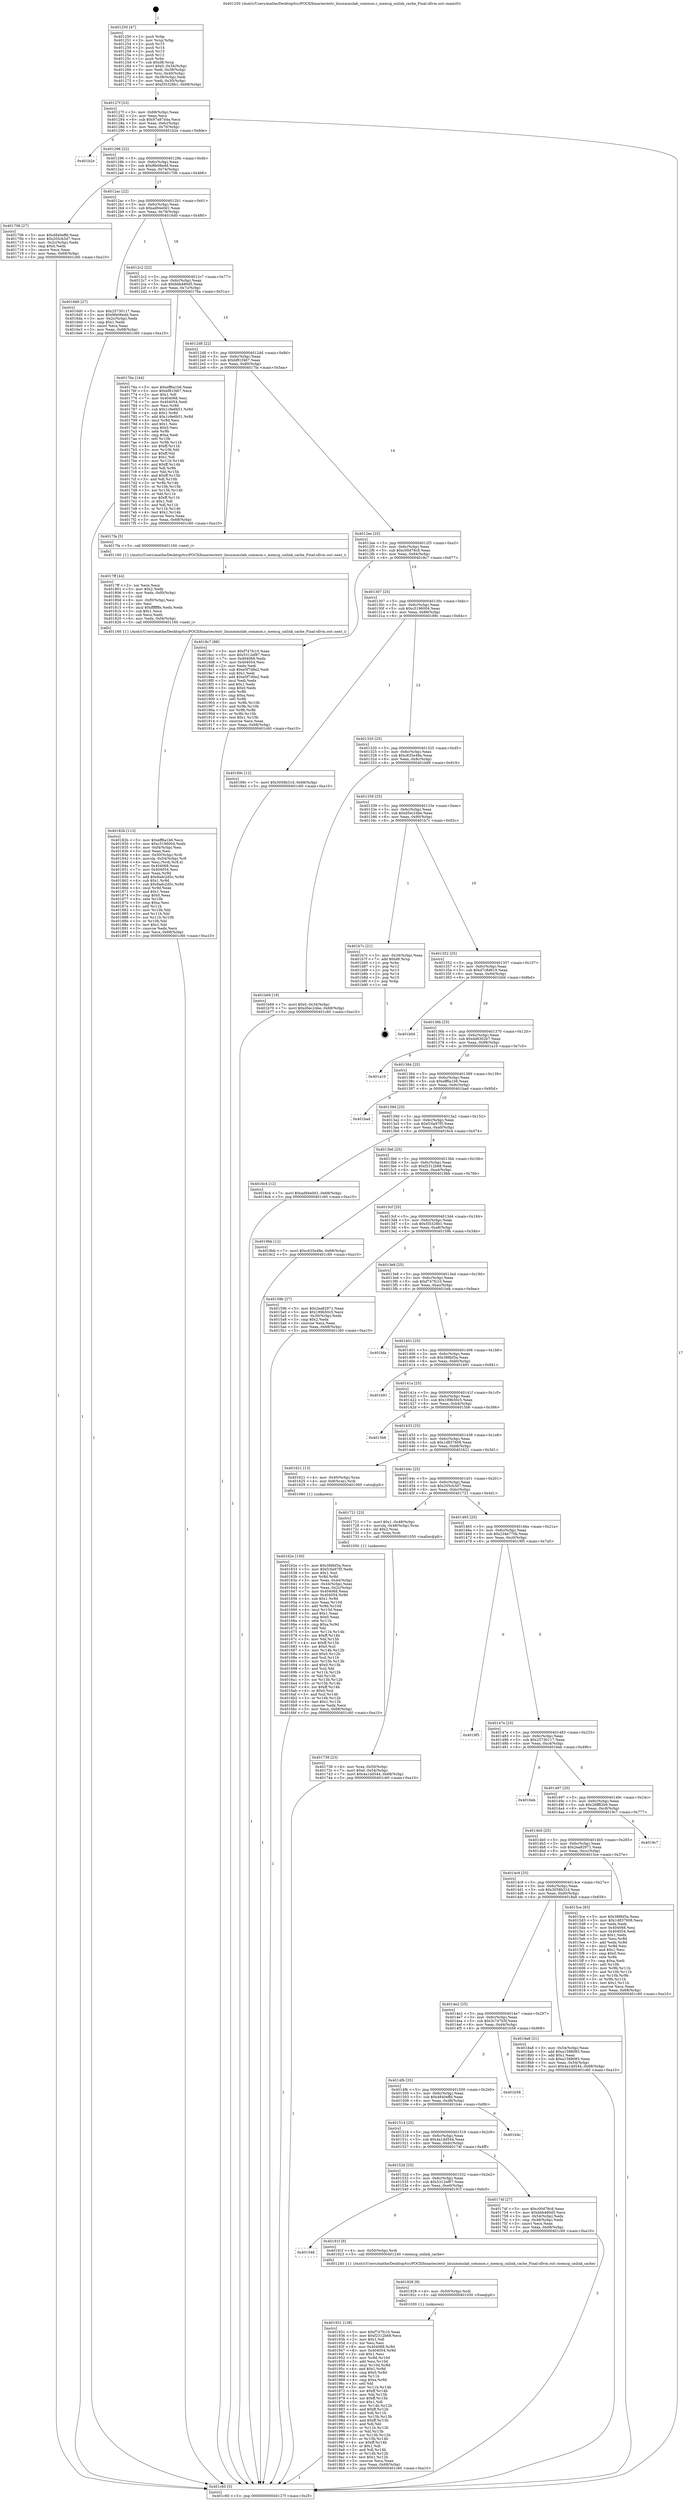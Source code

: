 digraph "0x401250" {
  label = "0x401250 (/mnt/c/Users/mathe/Desktop/tcc/POCII/binaries/extr_linuxmmslab_common.c_memcg_unlink_cache_Final-ollvm.out::main(0))"
  labelloc = "t"
  node[shape=record]

  Entry [label="",width=0.3,height=0.3,shape=circle,fillcolor=black,style=filled]
  "0x40127f" [label="{
     0x40127f [23]\l
     | [instrs]\l
     &nbsp;&nbsp;0x40127f \<+3\>: mov -0x68(%rbp),%eax\l
     &nbsp;&nbsp;0x401282 \<+2\>: mov %eax,%ecx\l
     &nbsp;&nbsp;0x401284 \<+6\>: sub $0x97a87d4a,%ecx\l
     &nbsp;&nbsp;0x40128a \<+3\>: mov %eax,-0x6c(%rbp)\l
     &nbsp;&nbsp;0x40128d \<+3\>: mov %ecx,-0x70(%rbp)\l
     &nbsp;&nbsp;0x401290 \<+6\>: je 0000000000401b2e \<main+0x8de\>\l
  }"]
  "0x401b2e" [label="{
     0x401b2e\l
  }", style=dashed]
  "0x401296" [label="{
     0x401296 [22]\l
     | [instrs]\l
     &nbsp;&nbsp;0x401296 \<+5\>: jmp 000000000040129b \<main+0x4b\>\l
     &nbsp;&nbsp;0x40129b \<+3\>: mov -0x6c(%rbp),%eax\l
     &nbsp;&nbsp;0x40129e \<+5\>: sub $0x9fe08edd,%eax\l
     &nbsp;&nbsp;0x4012a3 \<+3\>: mov %eax,-0x74(%rbp)\l
     &nbsp;&nbsp;0x4012a6 \<+6\>: je 0000000000401706 \<main+0x4b6\>\l
  }"]
  Exit [label="",width=0.3,height=0.3,shape=circle,fillcolor=black,style=filled,peripheries=2]
  "0x401706" [label="{
     0x401706 [27]\l
     | [instrs]\l
     &nbsp;&nbsp;0x401706 \<+5\>: mov $0x4840effd,%eax\l
     &nbsp;&nbsp;0x40170b \<+5\>: mov $0x205cb3d7,%ecx\l
     &nbsp;&nbsp;0x401710 \<+3\>: mov -0x2c(%rbp),%edx\l
     &nbsp;&nbsp;0x401713 \<+3\>: cmp $0x0,%edx\l
     &nbsp;&nbsp;0x401716 \<+3\>: cmove %ecx,%eax\l
     &nbsp;&nbsp;0x401719 \<+3\>: mov %eax,-0x68(%rbp)\l
     &nbsp;&nbsp;0x40171c \<+5\>: jmp 0000000000401c60 \<main+0xa10\>\l
  }"]
  "0x4012ac" [label="{
     0x4012ac [22]\l
     | [instrs]\l
     &nbsp;&nbsp;0x4012ac \<+5\>: jmp 00000000004012b1 \<main+0x61\>\l
     &nbsp;&nbsp;0x4012b1 \<+3\>: mov -0x6c(%rbp),%eax\l
     &nbsp;&nbsp;0x4012b4 \<+5\>: sub $0xad94e0d1,%eax\l
     &nbsp;&nbsp;0x4012b9 \<+3\>: mov %eax,-0x78(%rbp)\l
     &nbsp;&nbsp;0x4012bc \<+6\>: je 00000000004016d0 \<main+0x480\>\l
  }"]
  "0x401931" [label="{
     0x401931 [138]\l
     | [instrs]\l
     &nbsp;&nbsp;0x401931 \<+5\>: mov $0xf747fc10,%eax\l
     &nbsp;&nbsp;0x401936 \<+5\>: mov $0xf2312b68,%ecx\l
     &nbsp;&nbsp;0x40193b \<+2\>: mov $0x1,%dl\l
     &nbsp;&nbsp;0x40193d \<+2\>: xor %esi,%esi\l
     &nbsp;&nbsp;0x40193f \<+8\>: mov 0x404068,%r8d\l
     &nbsp;&nbsp;0x401947 \<+8\>: mov 0x404054,%r9d\l
     &nbsp;&nbsp;0x40194f \<+3\>: sub $0x1,%esi\l
     &nbsp;&nbsp;0x401952 \<+3\>: mov %r8d,%r10d\l
     &nbsp;&nbsp;0x401955 \<+3\>: add %esi,%r10d\l
     &nbsp;&nbsp;0x401958 \<+4\>: imul %r10d,%r8d\l
     &nbsp;&nbsp;0x40195c \<+4\>: and $0x1,%r8d\l
     &nbsp;&nbsp;0x401960 \<+4\>: cmp $0x0,%r8d\l
     &nbsp;&nbsp;0x401964 \<+4\>: sete %r11b\l
     &nbsp;&nbsp;0x401968 \<+4\>: cmp $0xa,%r9d\l
     &nbsp;&nbsp;0x40196c \<+3\>: setl %bl\l
     &nbsp;&nbsp;0x40196f \<+3\>: mov %r11b,%r14b\l
     &nbsp;&nbsp;0x401972 \<+4\>: xor $0xff,%r14b\l
     &nbsp;&nbsp;0x401976 \<+3\>: mov %bl,%r15b\l
     &nbsp;&nbsp;0x401979 \<+4\>: xor $0xff,%r15b\l
     &nbsp;&nbsp;0x40197d \<+3\>: xor $0x1,%dl\l
     &nbsp;&nbsp;0x401980 \<+3\>: mov %r14b,%r12b\l
     &nbsp;&nbsp;0x401983 \<+4\>: and $0xff,%r12b\l
     &nbsp;&nbsp;0x401987 \<+3\>: and %dl,%r11b\l
     &nbsp;&nbsp;0x40198a \<+3\>: mov %r15b,%r13b\l
     &nbsp;&nbsp;0x40198d \<+4\>: and $0xff,%r13b\l
     &nbsp;&nbsp;0x401991 \<+2\>: and %dl,%bl\l
     &nbsp;&nbsp;0x401993 \<+3\>: or %r11b,%r12b\l
     &nbsp;&nbsp;0x401996 \<+3\>: or %bl,%r13b\l
     &nbsp;&nbsp;0x401999 \<+3\>: xor %r13b,%r12b\l
     &nbsp;&nbsp;0x40199c \<+3\>: or %r15b,%r14b\l
     &nbsp;&nbsp;0x40199f \<+4\>: xor $0xff,%r14b\l
     &nbsp;&nbsp;0x4019a3 \<+3\>: or $0x1,%dl\l
     &nbsp;&nbsp;0x4019a6 \<+3\>: and %dl,%r14b\l
     &nbsp;&nbsp;0x4019a9 \<+3\>: or %r14b,%r12b\l
     &nbsp;&nbsp;0x4019ac \<+4\>: test $0x1,%r12b\l
     &nbsp;&nbsp;0x4019b0 \<+3\>: cmovne %ecx,%eax\l
     &nbsp;&nbsp;0x4019b3 \<+3\>: mov %eax,-0x68(%rbp)\l
     &nbsp;&nbsp;0x4019b6 \<+5\>: jmp 0000000000401c60 \<main+0xa10\>\l
  }"]
  "0x4016d0" [label="{
     0x4016d0 [27]\l
     | [instrs]\l
     &nbsp;&nbsp;0x4016d0 \<+5\>: mov $0x25730117,%eax\l
     &nbsp;&nbsp;0x4016d5 \<+5\>: mov $0x9fe08edd,%ecx\l
     &nbsp;&nbsp;0x4016da \<+3\>: mov -0x2c(%rbp),%edx\l
     &nbsp;&nbsp;0x4016dd \<+3\>: cmp $0x1,%edx\l
     &nbsp;&nbsp;0x4016e0 \<+3\>: cmovl %ecx,%eax\l
     &nbsp;&nbsp;0x4016e3 \<+3\>: mov %eax,-0x68(%rbp)\l
     &nbsp;&nbsp;0x4016e6 \<+5\>: jmp 0000000000401c60 \<main+0xa10\>\l
  }"]
  "0x4012c2" [label="{
     0x4012c2 [22]\l
     | [instrs]\l
     &nbsp;&nbsp;0x4012c2 \<+5\>: jmp 00000000004012c7 \<main+0x77\>\l
     &nbsp;&nbsp;0x4012c7 \<+3\>: mov -0x6c(%rbp),%eax\l
     &nbsp;&nbsp;0x4012ca \<+5\>: sub $0xbbb480d5,%eax\l
     &nbsp;&nbsp;0x4012cf \<+3\>: mov %eax,-0x7c(%rbp)\l
     &nbsp;&nbsp;0x4012d2 \<+6\>: je 000000000040176a \<main+0x51a\>\l
  }"]
  "0x401928" [label="{
     0x401928 [9]\l
     | [instrs]\l
     &nbsp;&nbsp;0x401928 \<+4\>: mov -0x50(%rbp),%rdi\l
     &nbsp;&nbsp;0x40192c \<+5\>: call 0000000000401030 \<free@plt\>\l
     | [calls]\l
     &nbsp;&nbsp;0x401030 \{1\} (unknown)\l
  }"]
  "0x40176a" [label="{
     0x40176a [144]\l
     | [instrs]\l
     &nbsp;&nbsp;0x40176a \<+5\>: mov $0xeff6a1b6,%eax\l
     &nbsp;&nbsp;0x40176f \<+5\>: mov $0xbf81f467,%ecx\l
     &nbsp;&nbsp;0x401774 \<+2\>: mov $0x1,%dl\l
     &nbsp;&nbsp;0x401776 \<+7\>: mov 0x404068,%esi\l
     &nbsp;&nbsp;0x40177d \<+7\>: mov 0x404054,%edi\l
     &nbsp;&nbsp;0x401784 \<+3\>: mov %esi,%r8d\l
     &nbsp;&nbsp;0x401787 \<+7\>: sub $0x1c9e6b51,%r8d\l
     &nbsp;&nbsp;0x40178e \<+4\>: sub $0x1,%r8d\l
     &nbsp;&nbsp;0x401792 \<+7\>: add $0x1c9e6b51,%r8d\l
     &nbsp;&nbsp;0x401799 \<+4\>: imul %r8d,%esi\l
     &nbsp;&nbsp;0x40179d \<+3\>: and $0x1,%esi\l
     &nbsp;&nbsp;0x4017a0 \<+3\>: cmp $0x0,%esi\l
     &nbsp;&nbsp;0x4017a3 \<+4\>: sete %r9b\l
     &nbsp;&nbsp;0x4017a7 \<+3\>: cmp $0xa,%edi\l
     &nbsp;&nbsp;0x4017aa \<+4\>: setl %r10b\l
     &nbsp;&nbsp;0x4017ae \<+3\>: mov %r9b,%r11b\l
     &nbsp;&nbsp;0x4017b1 \<+4\>: xor $0xff,%r11b\l
     &nbsp;&nbsp;0x4017b5 \<+3\>: mov %r10b,%bl\l
     &nbsp;&nbsp;0x4017b8 \<+3\>: xor $0xff,%bl\l
     &nbsp;&nbsp;0x4017bb \<+3\>: xor $0x1,%dl\l
     &nbsp;&nbsp;0x4017be \<+3\>: mov %r11b,%r14b\l
     &nbsp;&nbsp;0x4017c1 \<+4\>: and $0xff,%r14b\l
     &nbsp;&nbsp;0x4017c5 \<+3\>: and %dl,%r9b\l
     &nbsp;&nbsp;0x4017c8 \<+3\>: mov %bl,%r15b\l
     &nbsp;&nbsp;0x4017cb \<+4\>: and $0xff,%r15b\l
     &nbsp;&nbsp;0x4017cf \<+3\>: and %dl,%r10b\l
     &nbsp;&nbsp;0x4017d2 \<+3\>: or %r9b,%r14b\l
     &nbsp;&nbsp;0x4017d5 \<+3\>: or %r10b,%r15b\l
     &nbsp;&nbsp;0x4017d8 \<+3\>: xor %r15b,%r14b\l
     &nbsp;&nbsp;0x4017db \<+3\>: or %bl,%r11b\l
     &nbsp;&nbsp;0x4017de \<+4\>: xor $0xff,%r11b\l
     &nbsp;&nbsp;0x4017e2 \<+3\>: or $0x1,%dl\l
     &nbsp;&nbsp;0x4017e5 \<+3\>: and %dl,%r11b\l
     &nbsp;&nbsp;0x4017e8 \<+3\>: or %r11b,%r14b\l
     &nbsp;&nbsp;0x4017eb \<+4\>: test $0x1,%r14b\l
     &nbsp;&nbsp;0x4017ef \<+3\>: cmovne %ecx,%eax\l
     &nbsp;&nbsp;0x4017f2 \<+3\>: mov %eax,-0x68(%rbp)\l
     &nbsp;&nbsp;0x4017f5 \<+5\>: jmp 0000000000401c60 \<main+0xa10\>\l
  }"]
  "0x4012d8" [label="{
     0x4012d8 [22]\l
     | [instrs]\l
     &nbsp;&nbsp;0x4012d8 \<+5\>: jmp 00000000004012dd \<main+0x8d\>\l
     &nbsp;&nbsp;0x4012dd \<+3\>: mov -0x6c(%rbp),%eax\l
     &nbsp;&nbsp;0x4012e0 \<+5\>: sub $0xbf81f467,%eax\l
     &nbsp;&nbsp;0x4012e5 \<+3\>: mov %eax,-0x80(%rbp)\l
     &nbsp;&nbsp;0x4012e8 \<+6\>: je 00000000004017fa \<main+0x5aa\>\l
  }"]
  "0x401546" [label="{
     0x401546\l
  }", style=dashed]
  "0x4017fa" [label="{
     0x4017fa [5]\l
     | [instrs]\l
     &nbsp;&nbsp;0x4017fa \<+5\>: call 0000000000401160 \<next_i\>\l
     | [calls]\l
     &nbsp;&nbsp;0x401160 \{1\} (/mnt/c/Users/mathe/Desktop/tcc/POCII/binaries/extr_linuxmmslab_common.c_memcg_unlink_cache_Final-ollvm.out::next_i)\l
  }"]
  "0x4012ee" [label="{
     0x4012ee [25]\l
     | [instrs]\l
     &nbsp;&nbsp;0x4012ee \<+5\>: jmp 00000000004012f3 \<main+0xa3\>\l
     &nbsp;&nbsp;0x4012f3 \<+3\>: mov -0x6c(%rbp),%eax\l
     &nbsp;&nbsp;0x4012f6 \<+5\>: sub $0xc00d78c8,%eax\l
     &nbsp;&nbsp;0x4012fb \<+6\>: mov %eax,-0x84(%rbp)\l
     &nbsp;&nbsp;0x401301 \<+6\>: je 00000000004018c7 \<main+0x677\>\l
  }"]
  "0x40191f" [label="{
     0x40191f [9]\l
     | [instrs]\l
     &nbsp;&nbsp;0x40191f \<+4\>: mov -0x50(%rbp),%rdi\l
     &nbsp;&nbsp;0x401923 \<+5\>: call 0000000000401240 \<memcg_unlink_cache\>\l
     | [calls]\l
     &nbsp;&nbsp;0x401240 \{1\} (/mnt/c/Users/mathe/Desktop/tcc/POCII/binaries/extr_linuxmmslab_common.c_memcg_unlink_cache_Final-ollvm.out::memcg_unlink_cache)\l
  }"]
  "0x4018c7" [label="{
     0x4018c7 [88]\l
     | [instrs]\l
     &nbsp;&nbsp;0x4018c7 \<+5\>: mov $0xf747fc10,%eax\l
     &nbsp;&nbsp;0x4018cc \<+5\>: mov $0x5312ef87,%ecx\l
     &nbsp;&nbsp;0x4018d1 \<+7\>: mov 0x404068,%edx\l
     &nbsp;&nbsp;0x4018d8 \<+7\>: mov 0x404054,%esi\l
     &nbsp;&nbsp;0x4018df \<+2\>: mov %edx,%edi\l
     &nbsp;&nbsp;0x4018e1 \<+6\>: sub $0xe5f7d9a2,%edi\l
     &nbsp;&nbsp;0x4018e7 \<+3\>: sub $0x1,%edi\l
     &nbsp;&nbsp;0x4018ea \<+6\>: add $0xe5f7d9a2,%edi\l
     &nbsp;&nbsp;0x4018f0 \<+3\>: imul %edi,%edx\l
     &nbsp;&nbsp;0x4018f3 \<+3\>: and $0x1,%edx\l
     &nbsp;&nbsp;0x4018f6 \<+3\>: cmp $0x0,%edx\l
     &nbsp;&nbsp;0x4018f9 \<+4\>: sete %r8b\l
     &nbsp;&nbsp;0x4018fd \<+3\>: cmp $0xa,%esi\l
     &nbsp;&nbsp;0x401900 \<+4\>: setl %r9b\l
     &nbsp;&nbsp;0x401904 \<+3\>: mov %r8b,%r10b\l
     &nbsp;&nbsp;0x401907 \<+3\>: and %r9b,%r10b\l
     &nbsp;&nbsp;0x40190a \<+3\>: xor %r9b,%r8b\l
     &nbsp;&nbsp;0x40190d \<+3\>: or %r8b,%r10b\l
     &nbsp;&nbsp;0x401910 \<+4\>: test $0x1,%r10b\l
     &nbsp;&nbsp;0x401914 \<+3\>: cmovne %ecx,%eax\l
     &nbsp;&nbsp;0x401917 \<+3\>: mov %eax,-0x68(%rbp)\l
     &nbsp;&nbsp;0x40191a \<+5\>: jmp 0000000000401c60 \<main+0xa10\>\l
  }"]
  "0x401307" [label="{
     0x401307 [25]\l
     | [instrs]\l
     &nbsp;&nbsp;0x401307 \<+5\>: jmp 000000000040130c \<main+0xbc\>\l
     &nbsp;&nbsp;0x40130c \<+3\>: mov -0x6c(%rbp),%eax\l
     &nbsp;&nbsp;0x40130f \<+5\>: sub $0xc5196004,%eax\l
     &nbsp;&nbsp;0x401314 \<+6\>: mov %eax,-0x88(%rbp)\l
     &nbsp;&nbsp;0x40131a \<+6\>: je 000000000040189c \<main+0x64c\>\l
  }"]
  "0x40182b" [label="{
     0x40182b [113]\l
     | [instrs]\l
     &nbsp;&nbsp;0x40182b \<+5\>: mov $0xeff6a1b6,%ecx\l
     &nbsp;&nbsp;0x401830 \<+5\>: mov $0xc5196004,%edx\l
     &nbsp;&nbsp;0x401835 \<+6\>: mov -0xf4(%rbp),%esi\l
     &nbsp;&nbsp;0x40183b \<+3\>: imul %eax,%esi\l
     &nbsp;&nbsp;0x40183e \<+4\>: mov -0x50(%rbp),%rdi\l
     &nbsp;&nbsp;0x401842 \<+4\>: movslq -0x54(%rbp),%r8\l
     &nbsp;&nbsp;0x401846 \<+4\>: mov %esi,(%rdi,%r8,4)\l
     &nbsp;&nbsp;0x40184a \<+7\>: mov 0x404068,%eax\l
     &nbsp;&nbsp;0x401851 \<+7\>: mov 0x404054,%esi\l
     &nbsp;&nbsp;0x401858 \<+3\>: mov %eax,%r9d\l
     &nbsp;&nbsp;0x40185b \<+7\>: add $0x9adc2d5c,%r9d\l
     &nbsp;&nbsp;0x401862 \<+4\>: sub $0x1,%r9d\l
     &nbsp;&nbsp;0x401866 \<+7\>: sub $0x9adc2d5c,%r9d\l
     &nbsp;&nbsp;0x40186d \<+4\>: imul %r9d,%eax\l
     &nbsp;&nbsp;0x401871 \<+3\>: and $0x1,%eax\l
     &nbsp;&nbsp;0x401874 \<+3\>: cmp $0x0,%eax\l
     &nbsp;&nbsp;0x401877 \<+4\>: sete %r10b\l
     &nbsp;&nbsp;0x40187b \<+3\>: cmp $0xa,%esi\l
     &nbsp;&nbsp;0x40187e \<+4\>: setl %r11b\l
     &nbsp;&nbsp;0x401882 \<+3\>: mov %r10b,%bl\l
     &nbsp;&nbsp;0x401885 \<+3\>: and %r11b,%bl\l
     &nbsp;&nbsp;0x401888 \<+3\>: xor %r11b,%r10b\l
     &nbsp;&nbsp;0x40188b \<+3\>: or %r10b,%bl\l
     &nbsp;&nbsp;0x40188e \<+3\>: test $0x1,%bl\l
     &nbsp;&nbsp;0x401891 \<+3\>: cmovne %edx,%ecx\l
     &nbsp;&nbsp;0x401894 \<+3\>: mov %ecx,-0x68(%rbp)\l
     &nbsp;&nbsp;0x401897 \<+5\>: jmp 0000000000401c60 \<main+0xa10\>\l
  }"]
  "0x40189c" [label="{
     0x40189c [12]\l
     | [instrs]\l
     &nbsp;&nbsp;0x40189c \<+7\>: movl $0x3058b31d,-0x68(%rbp)\l
     &nbsp;&nbsp;0x4018a3 \<+5\>: jmp 0000000000401c60 \<main+0xa10\>\l
  }"]
  "0x401320" [label="{
     0x401320 [25]\l
     | [instrs]\l
     &nbsp;&nbsp;0x401320 \<+5\>: jmp 0000000000401325 \<main+0xd5\>\l
     &nbsp;&nbsp;0x401325 \<+3\>: mov -0x6c(%rbp),%eax\l
     &nbsp;&nbsp;0x401328 \<+5\>: sub $0xc635e48e,%eax\l
     &nbsp;&nbsp;0x40132d \<+6\>: mov %eax,-0x8c(%rbp)\l
     &nbsp;&nbsp;0x401333 \<+6\>: je 0000000000401b69 \<main+0x919\>\l
  }"]
  "0x4017ff" [label="{
     0x4017ff [44]\l
     | [instrs]\l
     &nbsp;&nbsp;0x4017ff \<+2\>: xor %ecx,%ecx\l
     &nbsp;&nbsp;0x401801 \<+5\>: mov $0x2,%edx\l
     &nbsp;&nbsp;0x401806 \<+6\>: mov %edx,-0xf0(%rbp)\l
     &nbsp;&nbsp;0x40180c \<+1\>: cltd\l
     &nbsp;&nbsp;0x40180d \<+6\>: mov -0xf0(%rbp),%esi\l
     &nbsp;&nbsp;0x401813 \<+2\>: idiv %esi\l
     &nbsp;&nbsp;0x401815 \<+6\>: imul $0xfffffffe,%edx,%edx\l
     &nbsp;&nbsp;0x40181b \<+3\>: sub $0x1,%ecx\l
     &nbsp;&nbsp;0x40181e \<+2\>: sub %ecx,%edx\l
     &nbsp;&nbsp;0x401820 \<+6\>: mov %edx,-0xf4(%rbp)\l
     &nbsp;&nbsp;0x401826 \<+5\>: call 0000000000401160 \<next_i\>\l
     | [calls]\l
     &nbsp;&nbsp;0x401160 \{1\} (/mnt/c/Users/mathe/Desktop/tcc/POCII/binaries/extr_linuxmmslab_common.c_memcg_unlink_cache_Final-ollvm.out::next_i)\l
  }"]
  "0x401b69" [label="{
     0x401b69 [19]\l
     | [instrs]\l
     &nbsp;&nbsp;0x401b69 \<+7\>: movl $0x0,-0x34(%rbp)\l
     &nbsp;&nbsp;0x401b70 \<+7\>: movl $0xd5ec24be,-0x68(%rbp)\l
     &nbsp;&nbsp;0x401b77 \<+5\>: jmp 0000000000401c60 \<main+0xa10\>\l
  }"]
  "0x401339" [label="{
     0x401339 [25]\l
     | [instrs]\l
     &nbsp;&nbsp;0x401339 \<+5\>: jmp 000000000040133e \<main+0xee\>\l
     &nbsp;&nbsp;0x40133e \<+3\>: mov -0x6c(%rbp),%eax\l
     &nbsp;&nbsp;0x401341 \<+5\>: sub $0xd5ec24be,%eax\l
     &nbsp;&nbsp;0x401346 \<+6\>: mov %eax,-0x90(%rbp)\l
     &nbsp;&nbsp;0x40134c \<+6\>: je 0000000000401b7c \<main+0x92c\>\l
  }"]
  "0x40152d" [label="{
     0x40152d [25]\l
     | [instrs]\l
     &nbsp;&nbsp;0x40152d \<+5\>: jmp 0000000000401532 \<main+0x2e2\>\l
     &nbsp;&nbsp;0x401532 \<+3\>: mov -0x6c(%rbp),%eax\l
     &nbsp;&nbsp;0x401535 \<+5\>: sub $0x5312ef87,%eax\l
     &nbsp;&nbsp;0x40153a \<+6\>: mov %eax,-0xe0(%rbp)\l
     &nbsp;&nbsp;0x401540 \<+6\>: je 000000000040191f \<main+0x6cf\>\l
  }"]
  "0x401b7c" [label="{
     0x401b7c [21]\l
     | [instrs]\l
     &nbsp;&nbsp;0x401b7c \<+3\>: mov -0x34(%rbp),%eax\l
     &nbsp;&nbsp;0x401b7f \<+7\>: add $0xd8,%rsp\l
     &nbsp;&nbsp;0x401b86 \<+1\>: pop %rbx\l
     &nbsp;&nbsp;0x401b87 \<+2\>: pop %r12\l
     &nbsp;&nbsp;0x401b89 \<+2\>: pop %r13\l
     &nbsp;&nbsp;0x401b8b \<+2\>: pop %r14\l
     &nbsp;&nbsp;0x401b8d \<+2\>: pop %r15\l
     &nbsp;&nbsp;0x401b8f \<+1\>: pop %rbp\l
     &nbsp;&nbsp;0x401b90 \<+1\>: ret\l
  }"]
  "0x401352" [label="{
     0x401352 [25]\l
     | [instrs]\l
     &nbsp;&nbsp;0x401352 \<+5\>: jmp 0000000000401357 \<main+0x107\>\l
     &nbsp;&nbsp;0x401357 \<+3\>: mov -0x6c(%rbp),%eax\l
     &nbsp;&nbsp;0x40135a \<+5\>: sub $0xd7c8d619,%eax\l
     &nbsp;&nbsp;0x40135f \<+6\>: mov %eax,-0x94(%rbp)\l
     &nbsp;&nbsp;0x401365 \<+6\>: je 0000000000401b0d \<main+0x8bd\>\l
  }"]
  "0x40174f" [label="{
     0x40174f [27]\l
     | [instrs]\l
     &nbsp;&nbsp;0x40174f \<+5\>: mov $0xc00d78c8,%eax\l
     &nbsp;&nbsp;0x401754 \<+5\>: mov $0xbbb480d5,%ecx\l
     &nbsp;&nbsp;0x401759 \<+3\>: mov -0x54(%rbp),%edx\l
     &nbsp;&nbsp;0x40175c \<+3\>: cmp -0x48(%rbp),%edx\l
     &nbsp;&nbsp;0x40175f \<+3\>: cmovl %ecx,%eax\l
     &nbsp;&nbsp;0x401762 \<+3\>: mov %eax,-0x68(%rbp)\l
     &nbsp;&nbsp;0x401765 \<+5\>: jmp 0000000000401c60 \<main+0xa10\>\l
  }"]
  "0x401b0d" [label="{
     0x401b0d\l
  }", style=dashed]
  "0x40136b" [label="{
     0x40136b [25]\l
     | [instrs]\l
     &nbsp;&nbsp;0x40136b \<+5\>: jmp 0000000000401370 \<main+0x120\>\l
     &nbsp;&nbsp;0x401370 \<+3\>: mov -0x6c(%rbp),%eax\l
     &nbsp;&nbsp;0x401373 \<+5\>: sub $0xdd6302b7,%eax\l
     &nbsp;&nbsp;0x401378 \<+6\>: mov %eax,-0x98(%rbp)\l
     &nbsp;&nbsp;0x40137e \<+6\>: je 0000000000401a10 \<main+0x7c0\>\l
  }"]
  "0x401514" [label="{
     0x401514 [25]\l
     | [instrs]\l
     &nbsp;&nbsp;0x401514 \<+5\>: jmp 0000000000401519 \<main+0x2c9\>\l
     &nbsp;&nbsp;0x401519 \<+3\>: mov -0x6c(%rbp),%eax\l
     &nbsp;&nbsp;0x40151c \<+5\>: sub $0x4a1dd544,%eax\l
     &nbsp;&nbsp;0x401521 \<+6\>: mov %eax,-0xdc(%rbp)\l
     &nbsp;&nbsp;0x401527 \<+6\>: je 000000000040174f \<main+0x4ff\>\l
  }"]
  "0x401a10" [label="{
     0x401a10\l
  }", style=dashed]
  "0x401384" [label="{
     0x401384 [25]\l
     | [instrs]\l
     &nbsp;&nbsp;0x401384 \<+5\>: jmp 0000000000401389 \<main+0x139\>\l
     &nbsp;&nbsp;0x401389 \<+3\>: mov -0x6c(%rbp),%eax\l
     &nbsp;&nbsp;0x40138c \<+5\>: sub $0xeff6a1b6,%eax\l
     &nbsp;&nbsp;0x401391 \<+6\>: mov %eax,-0x9c(%rbp)\l
     &nbsp;&nbsp;0x401397 \<+6\>: je 0000000000401bad \<main+0x95d\>\l
  }"]
  "0x401b4c" [label="{
     0x401b4c\l
  }", style=dashed]
  "0x401bad" [label="{
     0x401bad\l
  }", style=dashed]
  "0x40139d" [label="{
     0x40139d [25]\l
     | [instrs]\l
     &nbsp;&nbsp;0x40139d \<+5\>: jmp 00000000004013a2 \<main+0x152\>\l
     &nbsp;&nbsp;0x4013a2 \<+3\>: mov -0x6c(%rbp),%eax\l
     &nbsp;&nbsp;0x4013a5 \<+5\>: sub $0xf16a97f5,%eax\l
     &nbsp;&nbsp;0x4013aa \<+6\>: mov %eax,-0xa0(%rbp)\l
     &nbsp;&nbsp;0x4013b0 \<+6\>: je 00000000004016c4 \<main+0x474\>\l
  }"]
  "0x4014fb" [label="{
     0x4014fb [25]\l
     | [instrs]\l
     &nbsp;&nbsp;0x4014fb \<+5\>: jmp 0000000000401500 \<main+0x2b0\>\l
     &nbsp;&nbsp;0x401500 \<+3\>: mov -0x6c(%rbp),%eax\l
     &nbsp;&nbsp;0x401503 \<+5\>: sub $0x4840effd,%eax\l
     &nbsp;&nbsp;0x401508 \<+6\>: mov %eax,-0xd8(%rbp)\l
     &nbsp;&nbsp;0x40150e \<+6\>: je 0000000000401b4c \<main+0x8fc\>\l
  }"]
  "0x4016c4" [label="{
     0x4016c4 [12]\l
     | [instrs]\l
     &nbsp;&nbsp;0x4016c4 \<+7\>: movl $0xad94e0d1,-0x68(%rbp)\l
     &nbsp;&nbsp;0x4016cb \<+5\>: jmp 0000000000401c60 \<main+0xa10\>\l
  }"]
  "0x4013b6" [label="{
     0x4013b6 [25]\l
     | [instrs]\l
     &nbsp;&nbsp;0x4013b6 \<+5\>: jmp 00000000004013bb \<main+0x16b\>\l
     &nbsp;&nbsp;0x4013bb \<+3\>: mov -0x6c(%rbp),%eax\l
     &nbsp;&nbsp;0x4013be \<+5\>: sub $0xf2312b68,%eax\l
     &nbsp;&nbsp;0x4013c3 \<+6\>: mov %eax,-0xa4(%rbp)\l
     &nbsp;&nbsp;0x4013c9 \<+6\>: je 00000000004019bb \<main+0x76b\>\l
  }"]
  "0x401b58" [label="{
     0x401b58\l
  }", style=dashed]
  "0x4019bb" [label="{
     0x4019bb [12]\l
     | [instrs]\l
     &nbsp;&nbsp;0x4019bb \<+7\>: movl $0xc635e48e,-0x68(%rbp)\l
     &nbsp;&nbsp;0x4019c2 \<+5\>: jmp 0000000000401c60 \<main+0xa10\>\l
  }"]
  "0x4013cf" [label="{
     0x4013cf [25]\l
     | [instrs]\l
     &nbsp;&nbsp;0x4013cf \<+5\>: jmp 00000000004013d4 \<main+0x184\>\l
     &nbsp;&nbsp;0x4013d4 \<+3\>: mov -0x6c(%rbp),%eax\l
     &nbsp;&nbsp;0x4013d7 \<+5\>: sub $0xf35328b1,%eax\l
     &nbsp;&nbsp;0x4013dc \<+6\>: mov %eax,-0xa8(%rbp)\l
     &nbsp;&nbsp;0x4013e2 \<+6\>: je 000000000040159b \<main+0x34b\>\l
  }"]
  "0x4014e2" [label="{
     0x4014e2 [25]\l
     | [instrs]\l
     &nbsp;&nbsp;0x4014e2 \<+5\>: jmp 00000000004014e7 \<main+0x297\>\l
     &nbsp;&nbsp;0x4014e7 \<+3\>: mov -0x6c(%rbp),%eax\l
     &nbsp;&nbsp;0x4014ea \<+5\>: sub $0x3c747b5f,%eax\l
     &nbsp;&nbsp;0x4014ef \<+6\>: mov %eax,-0xd4(%rbp)\l
     &nbsp;&nbsp;0x4014f5 \<+6\>: je 0000000000401b58 \<main+0x908\>\l
  }"]
  "0x40159b" [label="{
     0x40159b [27]\l
     | [instrs]\l
     &nbsp;&nbsp;0x40159b \<+5\>: mov $0x2ea82971,%eax\l
     &nbsp;&nbsp;0x4015a0 \<+5\>: mov $0x189b50c5,%ecx\l
     &nbsp;&nbsp;0x4015a5 \<+3\>: mov -0x30(%rbp),%edx\l
     &nbsp;&nbsp;0x4015a8 \<+3\>: cmp $0x2,%edx\l
     &nbsp;&nbsp;0x4015ab \<+3\>: cmovne %ecx,%eax\l
     &nbsp;&nbsp;0x4015ae \<+3\>: mov %eax,-0x68(%rbp)\l
     &nbsp;&nbsp;0x4015b1 \<+5\>: jmp 0000000000401c60 \<main+0xa10\>\l
  }"]
  "0x4013e8" [label="{
     0x4013e8 [25]\l
     | [instrs]\l
     &nbsp;&nbsp;0x4013e8 \<+5\>: jmp 00000000004013ed \<main+0x19d\>\l
     &nbsp;&nbsp;0x4013ed \<+3\>: mov -0x6c(%rbp),%eax\l
     &nbsp;&nbsp;0x4013f0 \<+5\>: sub $0xf747fc10,%eax\l
     &nbsp;&nbsp;0x4013f5 \<+6\>: mov %eax,-0xac(%rbp)\l
     &nbsp;&nbsp;0x4013fb \<+6\>: je 0000000000401bfa \<main+0x9aa\>\l
  }"]
  "0x401c60" [label="{
     0x401c60 [5]\l
     | [instrs]\l
     &nbsp;&nbsp;0x401c60 \<+5\>: jmp 000000000040127f \<main+0x2f\>\l
  }"]
  "0x401250" [label="{
     0x401250 [47]\l
     | [instrs]\l
     &nbsp;&nbsp;0x401250 \<+1\>: push %rbp\l
     &nbsp;&nbsp;0x401251 \<+3\>: mov %rsp,%rbp\l
     &nbsp;&nbsp;0x401254 \<+2\>: push %r15\l
     &nbsp;&nbsp;0x401256 \<+2\>: push %r14\l
     &nbsp;&nbsp;0x401258 \<+2\>: push %r13\l
     &nbsp;&nbsp;0x40125a \<+2\>: push %r12\l
     &nbsp;&nbsp;0x40125c \<+1\>: push %rbx\l
     &nbsp;&nbsp;0x40125d \<+7\>: sub $0xd8,%rsp\l
     &nbsp;&nbsp;0x401264 \<+7\>: movl $0x0,-0x34(%rbp)\l
     &nbsp;&nbsp;0x40126b \<+3\>: mov %edi,-0x38(%rbp)\l
     &nbsp;&nbsp;0x40126e \<+4\>: mov %rsi,-0x40(%rbp)\l
     &nbsp;&nbsp;0x401272 \<+3\>: mov -0x38(%rbp),%edi\l
     &nbsp;&nbsp;0x401275 \<+3\>: mov %edi,-0x30(%rbp)\l
     &nbsp;&nbsp;0x401278 \<+7\>: movl $0xf35328b1,-0x68(%rbp)\l
  }"]
  "0x4018a8" [label="{
     0x4018a8 [31]\l
     | [instrs]\l
     &nbsp;&nbsp;0x4018a8 \<+3\>: mov -0x54(%rbp),%eax\l
     &nbsp;&nbsp;0x4018ab \<+5\>: add $0xa1588083,%eax\l
     &nbsp;&nbsp;0x4018b0 \<+3\>: add $0x1,%eax\l
     &nbsp;&nbsp;0x4018b3 \<+5\>: sub $0xa1588083,%eax\l
     &nbsp;&nbsp;0x4018b8 \<+3\>: mov %eax,-0x54(%rbp)\l
     &nbsp;&nbsp;0x4018bb \<+7\>: movl $0x4a1dd544,-0x68(%rbp)\l
     &nbsp;&nbsp;0x4018c2 \<+5\>: jmp 0000000000401c60 \<main+0xa10\>\l
  }"]
  "0x401bfa" [label="{
     0x401bfa\l
  }", style=dashed]
  "0x401401" [label="{
     0x401401 [25]\l
     | [instrs]\l
     &nbsp;&nbsp;0x401401 \<+5\>: jmp 0000000000401406 \<main+0x1b6\>\l
     &nbsp;&nbsp;0x401406 \<+3\>: mov -0x6c(%rbp),%eax\l
     &nbsp;&nbsp;0x401409 \<+5\>: sub $0x388bf3a,%eax\l
     &nbsp;&nbsp;0x40140e \<+6\>: mov %eax,-0xb0(%rbp)\l
     &nbsp;&nbsp;0x401414 \<+6\>: je 0000000000401b91 \<main+0x941\>\l
  }"]
  "0x401738" [label="{
     0x401738 [23]\l
     | [instrs]\l
     &nbsp;&nbsp;0x401738 \<+4\>: mov %rax,-0x50(%rbp)\l
     &nbsp;&nbsp;0x40173c \<+7\>: movl $0x0,-0x54(%rbp)\l
     &nbsp;&nbsp;0x401743 \<+7\>: movl $0x4a1dd544,-0x68(%rbp)\l
     &nbsp;&nbsp;0x40174a \<+5\>: jmp 0000000000401c60 \<main+0xa10\>\l
  }"]
  "0x401b91" [label="{
     0x401b91\l
  }", style=dashed]
  "0x40141a" [label="{
     0x40141a [25]\l
     | [instrs]\l
     &nbsp;&nbsp;0x40141a \<+5\>: jmp 000000000040141f \<main+0x1cf\>\l
     &nbsp;&nbsp;0x40141f \<+3\>: mov -0x6c(%rbp),%eax\l
     &nbsp;&nbsp;0x401422 \<+5\>: sub $0x189b50c5,%eax\l
     &nbsp;&nbsp;0x401427 \<+6\>: mov %eax,-0xb4(%rbp)\l
     &nbsp;&nbsp;0x40142d \<+6\>: je 00000000004015b6 \<main+0x366\>\l
  }"]
  "0x40162e" [label="{
     0x40162e [150]\l
     | [instrs]\l
     &nbsp;&nbsp;0x40162e \<+5\>: mov $0x388bf3a,%ecx\l
     &nbsp;&nbsp;0x401633 \<+5\>: mov $0xf16a97f5,%edx\l
     &nbsp;&nbsp;0x401638 \<+3\>: mov $0x1,%sil\l
     &nbsp;&nbsp;0x40163b \<+3\>: xor %r8d,%r8d\l
     &nbsp;&nbsp;0x40163e \<+3\>: mov %eax,-0x44(%rbp)\l
     &nbsp;&nbsp;0x401641 \<+3\>: mov -0x44(%rbp),%eax\l
     &nbsp;&nbsp;0x401644 \<+3\>: mov %eax,-0x2c(%rbp)\l
     &nbsp;&nbsp;0x401647 \<+7\>: mov 0x404068,%eax\l
     &nbsp;&nbsp;0x40164e \<+8\>: mov 0x404054,%r9d\l
     &nbsp;&nbsp;0x401656 \<+4\>: sub $0x1,%r8d\l
     &nbsp;&nbsp;0x40165a \<+3\>: mov %eax,%r10d\l
     &nbsp;&nbsp;0x40165d \<+3\>: add %r8d,%r10d\l
     &nbsp;&nbsp;0x401660 \<+4\>: imul %r10d,%eax\l
     &nbsp;&nbsp;0x401664 \<+3\>: and $0x1,%eax\l
     &nbsp;&nbsp;0x401667 \<+3\>: cmp $0x0,%eax\l
     &nbsp;&nbsp;0x40166a \<+4\>: sete %r11b\l
     &nbsp;&nbsp;0x40166e \<+4\>: cmp $0xa,%r9d\l
     &nbsp;&nbsp;0x401672 \<+3\>: setl %bl\l
     &nbsp;&nbsp;0x401675 \<+3\>: mov %r11b,%r14b\l
     &nbsp;&nbsp;0x401678 \<+4\>: xor $0xff,%r14b\l
     &nbsp;&nbsp;0x40167c \<+3\>: mov %bl,%r15b\l
     &nbsp;&nbsp;0x40167f \<+4\>: xor $0xff,%r15b\l
     &nbsp;&nbsp;0x401683 \<+4\>: xor $0x0,%sil\l
     &nbsp;&nbsp;0x401687 \<+3\>: mov %r14b,%r12b\l
     &nbsp;&nbsp;0x40168a \<+4\>: and $0x0,%r12b\l
     &nbsp;&nbsp;0x40168e \<+3\>: and %sil,%r11b\l
     &nbsp;&nbsp;0x401691 \<+3\>: mov %r15b,%r13b\l
     &nbsp;&nbsp;0x401694 \<+4\>: and $0x0,%r13b\l
     &nbsp;&nbsp;0x401698 \<+3\>: and %sil,%bl\l
     &nbsp;&nbsp;0x40169b \<+3\>: or %r11b,%r12b\l
     &nbsp;&nbsp;0x40169e \<+3\>: or %bl,%r13b\l
     &nbsp;&nbsp;0x4016a1 \<+3\>: xor %r13b,%r12b\l
     &nbsp;&nbsp;0x4016a4 \<+3\>: or %r15b,%r14b\l
     &nbsp;&nbsp;0x4016a7 \<+4\>: xor $0xff,%r14b\l
     &nbsp;&nbsp;0x4016ab \<+4\>: or $0x0,%sil\l
     &nbsp;&nbsp;0x4016af \<+3\>: and %sil,%r14b\l
     &nbsp;&nbsp;0x4016b2 \<+3\>: or %r14b,%r12b\l
     &nbsp;&nbsp;0x4016b5 \<+4\>: test $0x1,%r12b\l
     &nbsp;&nbsp;0x4016b9 \<+3\>: cmovne %edx,%ecx\l
     &nbsp;&nbsp;0x4016bc \<+3\>: mov %ecx,-0x68(%rbp)\l
     &nbsp;&nbsp;0x4016bf \<+5\>: jmp 0000000000401c60 \<main+0xa10\>\l
  }"]
  "0x4015b6" [label="{
     0x4015b6\l
  }", style=dashed]
  "0x401433" [label="{
     0x401433 [25]\l
     | [instrs]\l
     &nbsp;&nbsp;0x401433 \<+5\>: jmp 0000000000401438 \<main+0x1e8\>\l
     &nbsp;&nbsp;0x401438 \<+3\>: mov -0x6c(%rbp),%eax\l
     &nbsp;&nbsp;0x40143b \<+5\>: sub $0x1d837608,%eax\l
     &nbsp;&nbsp;0x401440 \<+6\>: mov %eax,-0xb8(%rbp)\l
     &nbsp;&nbsp;0x401446 \<+6\>: je 0000000000401621 \<main+0x3d1\>\l
  }"]
  "0x4014c9" [label="{
     0x4014c9 [25]\l
     | [instrs]\l
     &nbsp;&nbsp;0x4014c9 \<+5\>: jmp 00000000004014ce \<main+0x27e\>\l
     &nbsp;&nbsp;0x4014ce \<+3\>: mov -0x6c(%rbp),%eax\l
     &nbsp;&nbsp;0x4014d1 \<+5\>: sub $0x3058b31d,%eax\l
     &nbsp;&nbsp;0x4014d6 \<+6\>: mov %eax,-0xd0(%rbp)\l
     &nbsp;&nbsp;0x4014dc \<+6\>: je 00000000004018a8 \<main+0x658\>\l
  }"]
  "0x401621" [label="{
     0x401621 [13]\l
     | [instrs]\l
     &nbsp;&nbsp;0x401621 \<+4\>: mov -0x40(%rbp),%rax\l
     &nbsp;&nbsp;0x401625 \<+4\>: mov 0x8(%rax),%rdi\l
     &nbsp;&nbsp;0x401629 \<+5\>: call 0000000000401060 \<atoi@plt\>\l
     | [calls]\l
     &nbsp;&nbsp;0x401060 \{1\} (unknown)\l
  }"]
  "0x40144c" [label="{
     0x40144c [25]\l
     | [instrs]\l
     &nbsp;&nbsp;0x40144c \<+5\>: jmp 0000000000401451 \<main+0x201\>\l
     &nbsp;&nbsp;0x401451 \<+3\>: mov -0x6c(%rbp),%eax\l
     &nbsp;&nbsp;0x401454 \<+5\>: sub $0x205cb3d7,%eax\l
     &nbsp;&nbsp;0x401459 \<+6\>: mov %eax,-0xbc(%rbp)\l
     &nbsp;&nbsp;0x40145f \<+6\>: je 0000000000401721 \<main+0x4d1\>\l
  }"]
  "0x4015ce" [label="{
     0x4015ce [83]\l
     | [instrs]\l
     &nbsp;&nbsp;0x4015ce \<+5\>: mov $0x388bf3a,%eax\l
     &nbsp;&nbsp;0x4015d3 \<+5\>: mov $0x1d837608,%ecx\l
     &nbsp;&nbsp;0x4015d8 \<+2\>: xor %edx,%edx\l
     &nbsp;&nbsp;0x4015da \<+7\>: mov 0x404068,%esi\l
     &nbsp;&nbsp;0x4015e1 \<+7\>: mov 0x404054,%edi\l
     &nbsp;&nbsp;0x4015e8 \<+3\>: sub $0x1,%edx\l
     &nbsp;&nbsp;0x4015eb \<+3\>: mov %esi,%r8d\l
     &nbsp;&nbsp;0x4015ee \<+3\>: add %edx,%r8d\l
     &nbsp;&nbsp;0x4015f1 \<+4\>: imul %r8d,%esi\l
     &nbsp;&nbsp;0x4015f5 \<+3\>: and $0x1,%esi\l
     &nbsp;&nbsp;0x4015f8 \<+3\>: cmp $0x0,%esi\l
     &nbsp;&nbsp;0x4015fb \<+4\>: sete %r9b\l
     &nbsp;&nbsp;0x4015ff \<+3\>: cmp $0xa,%edi\l
     &nbsp;&nbsp;0x401602 \<+4\>: setl %r10b\l
     &nbsp;&nbsp;0x401606 \<+3\>: mov %r9b,%r11b\l
     &nbsp;&nbsp;0x401609 \<+3\>: and %r10b,%r11b\l
     &nbsp;&nbsp;0x40160c \<+3\>: xor %r10b,%r9b\l
     &nbsp;&nbsp;0x40160f \<+3\>: or %r9b,%r11b\l
     &nbsp;&nbsp;0x401612 \<+4\>: test $0x1,%r11b\l
     &nbsp;&nbsp;0x401616 \<+3\>: cmovne %ecx,%eax\l
     &nbsp;&nbsp;0x401619 \<+3\>: mov %eax,-0x68(%rbp)\l
     &nbsp;&nbsp;0x40161c \<+5\>: jmp 0000000000401c60 \<main+0xa10\>\l
  }"]
  "0x401721" [label="{
     0x401721 [23]\l
     | [instrs]\l
     &nbsp;&nbsp;0x401721 \<+7\>: movl $0x1,-0x48(%rbp)\l
     &nbsp;&nbsp;0x401728 \<+4\>: movslq -0x48(%rbp),%rax\l
     &nbsp;&nbsp;0x40172c \<+4\>: shl $0x2,%rax\l
     &nbsp;&nbsp;0x401730 \<+3\>: mov %rax,%rdi\l
     &nbsp;&nbsp;0x401733 \<+5\>: call 0000000000401050 \<malloc@plt\>\l
     | [calls]\l
     &nbsp;&nbsp;0x401050 \{1\} (unknown)\l
  }"]
  "0x401465" [label="{
     0x401465 [25]\l
     | [instrs]\l
     &nbsp;&nbsp;0x401465 \<+5\>: jmp 000000000040146a \<main+0x21a\>\l
     &nbsp;&nbsp;0x40146a \<+3\>: mov -0x6c(%rbp),%eax\l
     &nbsp;&nbsp;0x40146d \<+5\>: sub $0x234e770b,%eax\l
     &nbsp;&nbsp;0x401472 \<+6\>: mov %eax,-0xc0(%rbp)\l
     &nbsp;&nbsp;0x401478 \<+6\>: je 00000000004019f5 \<main+0x7a5\>\l
  }"]
  "0x4014b0" [label="{
     0x4014b0 [25]\l
     | [instrs]\l
     &nbsp;&nbsp;0x4014b0 \<+5\>: jmp 00000000004014b5 \<main+0x265\>\l
     &nbsp;&nbsp;0x4014b5 \<+3\>: mov -0x6c(%rbp),%eax\l
     &nbsp;&nbsp;0x4014b8 \<+5\>: sub $0x2ea82971,%eax\l
     &nbsp;&nbsp;0x4014bd \<+6\>: mov %eax,-0xcc(%rbp)\l
     &nbsp;&nbsp;0x4014c3 \<+6\>: je 00000000004015ce \<main+0x37e\>\l
  }"]
  "0x4019f5" [label="{
     0x4019f5\l
  }", style=dashed]
  "0x40147e" [label="{
     0x40147e [25]\l
     | [instrs]\l
     &nbsp;&nbsp;0x40147e \<+5\>: jmp 0000000000401483 \<main+0x233\>\l
     &nbsp;&nbsp;0x401483 \<+3\>: mov -0x6c(%rbp),%eax\l
     &nbsp;&nbsp;0x401486 \<+5\>: sub $0x25730117,%eax\l
     &nbsp;&nbsp;0x40148b \<+6\>: mov %eax,-0xc4(%rbp)\l
     &nbsp;&nbsp;0x401491 \<+6\>: je 00000000004016eb \<main+0x49b\>\l
  }"]
  "0x4019c7" [label="{
     0x4019c7\l
  }", style=dashed]
  "0x4016eb" [label="{
     0x4016eb\l
  }", style=dashed]
  "0x401497" [label="{
     0x401497 [25]\l
     | [instrs]\l
     &nbsp;&nbsp;0x401497 \<+5\>: jmp 000000000040149c \<main+0x24c\>\l
     &nbsp;&nbsp;0x40149c \<+3\>: mov -0x6c(%rbp),%eax\l
     &nbsp;&nbsp;0x40149f \<+5\>: sub $0x26ff82b9,%eax\l
     &nbsp;&nbsp;0x4014a4 \<+6\>: mov %eax,-0xc8(%rbp)\l
     &nbsp;&nbsp;0x4014aa \<+6\>: je 00000000004019c7 \<main+0x777\>\l
  }"]
  Entry -> "0x401250" [label=" 1"]
  "0x40127f" -> "0x401b2e" [label=" 0"]
  "0x40127f" -> "0x401296" [label=" 18"]
  "0x401b7c" -> Exit [label=" 1"]
  "0x401296" -> "0x401706" [label=" 1"]
  "0x401296" -> "0x4012ac" [label=" 17"]
  "0x401b69" -> "0x401c60" [label=" 1"]
  "0x4012ac" -> "0x4016d0" [label=" 1"]
  "0x4012ac" -> "0x4012c2" [label=" 16"]
  "0x4019bb" -> "0x401c60" [label=" 1"]
  "0x4012c2" -> "0x40176a" [label=" 1"]
  "0x4012c2" -> "0x4012d8" [label=" 15"]
  "0x401931" -> "0x401c60" [label=" 1"]
  "0x4012d8" -> "0x4017fa" [label=" 1"]
  "0x4012d8" -> "0x4012ee" [label=" 14"]
  "0x401928" -> "0x401931" [label=" 1"]
  "0x4012ee" -> "0x4018c7" [label=" 1"]
  "0x4012ee" -> "0x401307" [label=" 13"]
  "0x40191f" -> "0x401928" [label=" 1"]
  "0x401307" -> "0x40189c" [label=" 1"]
  "0x401307" -> "0x401320" [label=" 12"]
  "0x40152d" -> "0x40191f" [label=" 1"]
  "0x401320" -> "0x401b69" [label=" 1"]
  "0x401320" -> "0x401339" [label=" 11"]
  "0x40152d" -> "0x401546" [label=" 0"]
  "0x401339" -> "0x401b7c" [label=" 1"]
  "0x401339" -> "0x401352" [label=" 10"]
  "0x4018c7" -> "0x401c60" [label=" 1"]
  "0x401352" -> "0x401b0d" [label=" 0"]
  "0x401352" -> "0x40136b" [label=" 10"]
  "0x4018a8" -> "0x401c60" [label=" 1"]
  "0x40136b" -> "0x401a10" [label=" 0"]
  "0x40136b" -> "0x401384" [label=" 10"]
  "0x40182b" -> "0x401c60" [label=" 1"]
  "0x401384" -> "0x401bad" [label=" 0"]
  "0x401384" -> "0x40139d" [label=" 10"]
  "0x4017ff" -> "0x40182b" [label=" 1"]
  "0x40139d" -> "0x4016c4" [label=" 1"]
  "0x40139d" -> "0x4013b6" [label=" 9"]
  "0x40176a" -> "0x401c60" [label=" 1"]
  "0x4013b6" -> "0x4019bb" [label=" 1"]
  "0x4013b6" -> "0x4013cf" [label=" 8"]
  "0x40174f" -> "0x401c60" [label=" 2"]
  "0x4013cf" -> "0x40159b" [label=" 1"]
  "0x4013cf" -> "0x4013e8" [label=" 7"]
  "0x40159b" -> "0x401c60" [label=" 1"]
  "0x401250" -> "0x40127f" [label=" 1"]
  "0x401c60" -> "0x40127f" [label=" 17"]
  "0x401514" -> "0x40174f" [label=" 2"]
  "0x4013e8" -> "0x401bfa" [label=" 0"]
  "0x4013e8" -> "0x401401" [label=" 7"]
  "0x40189c" -> "0x401c60" [label=" 1"]
  "0x401401" -> "0x401b91" [label=" 0"]
  "0x401401" -> "0x40141a" [label=" 7"]
  "0x4014fb" -> "0x401b4c" [label=" 0"]
  "0x40141a" -> "0x4015b6" [label=" 0"]
  "0x40141a" -> "0x401433" [label=" 7"]
  "0x4017fa" -> "0x4017ff" [label=" 1"]
  "0x401433" -> "0x401621" [label=" 1"]
  "0x401433" -> "0x40144c" [label=" 6"]
  "0x4014e2" -> "0x4014fb" [label=" 3"]
  "0x40144c" -> "0x401721" [label=" 1"]
  "0x40144c" -> "0x401465" [label=" 5"]
  "0x4014e2" -> "0x401b58" [label=" 0"]
  "0x401465" -> "0x4019f5" [label=" 0"]
  "0x401465" -> "0x40147e" [label=" 5"]
  "0x4014c9" -> "0x4014e2" [label=" 3"]
  "0x40147e" -> "0x4016eb" [label=" 0"]
  "0x40147e" -> "0x401497" [label=" 5"]
  "0x4014c9" -> "0x4018a8" [label=" 1"]
  "0x401497" -> "0x4019c7" [label=" 0"]
  "0x401497" -> "0x4014b0" [label=" 5"]
  "0x401514" -> "0x40152d" [label=" 1"]
  "0x4014b0" -> "0x4015ce" [label=" 1"]
  "0x4014b0" -> "0x4014c9" [label=" 4"]
  "0x4015ce" -> "0x401c60" [label=" 1"]
  "0x401621" -> "0x40162e" [label=" 1"]
  "0x40162e" -> "0x401c60" [label=" 1"]
  "0x4016c4" -> "0x401c60" [label=" 1"]
  "0x4016d0" -> "0x401c60" [label=" 1"]
  "0x401706" -> "0x401c60" [label=" 1"]
  "0x401721" -> "0x401738" [label=" 1"]
  "0x401738" -> "0x401c60" [label=" 1"]
  "0x4014fb" -> "0x401514" [label=" 3"]
}
